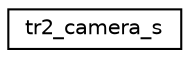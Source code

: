 digraph "Graphical Class Hierarchy"
{
 // INTERACTIVE_SVG=YES
  edge [fontname="Helvetica",fontsize="10",labelfontname="Helvetica",labelfontsize="10"];
  node [fontname="Helvetica",fontsize="10",shape=record];
  rankdir="LR";
  Node1 [label="tr2_camera_s",height=0.2,width=0.4,color="black", fillcolor="white", style="filled",URL="$_tomb_raider_8h.html#structtr2__camera__s"];
}
